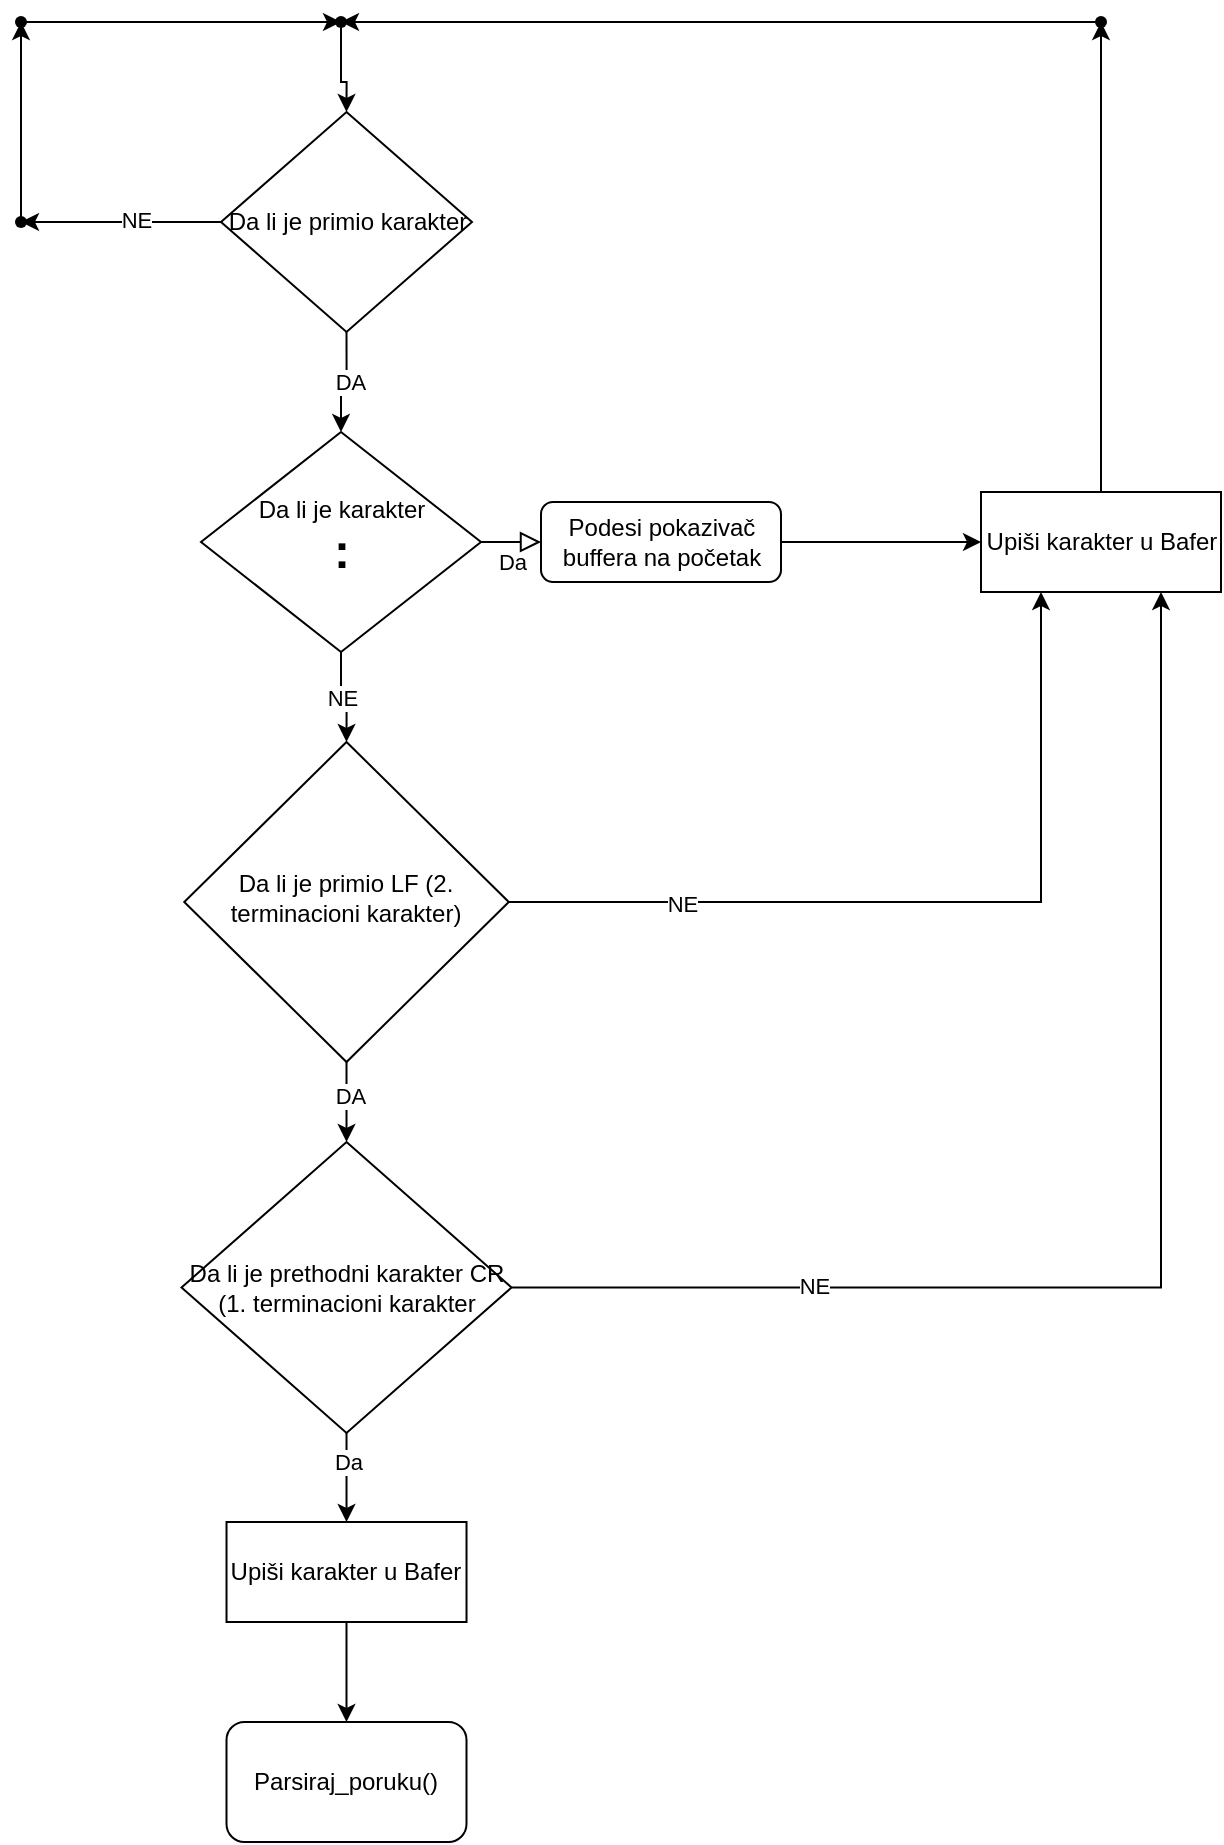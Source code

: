 <mxfile version="22.1.18" type="device">
  <diagram id="C5RBs43oDa-KdzZeNtuy" name="Page-1">
    <mxGraphModel dx="1188" dy="664" grid="1" gridSize="10" guides="1" tooltips="1" connect="1" arrows="1" fold="1" page="1" pageScale="1" pageWidth="827" pageHeight="1169" math="0" shadow="0">
      <root>
        <mxCell id="WIyWlLk6GJQsqaUBKTNV-0" />
        <mxCell id="WIyWlLk6GJQsqaUBKTNV-1" parent="WIyWlLk6GJQsqaUBKTNV-0" />
        <mxCell id="WIyWlLk6GJQsqaUBKTNV-5" value="Da" style="edgeStyle=orthogonalEdgeStyle;rounded=0;html=1;jettySize=auto;orthogonalLoop=1;fontSize=11;endArrow=block;endFill=0;endSize=8;strokeWidth=1;shadow=0;labelBackgroundColor=none;" parent="WIyWlLk6GJQsqaUBKTNV-1" source="WIyWlLk6GJQsqaUBKTNV-6" target="WIyWlLk6GJQsqaUBKTNV-7" edge="1">
          <mxGeometry y="10" relative="1" as="geometry">
            <mxPoint as="offset" />
          </mxGeometry>
        </mxCell>
        <mxCell id="uDtWZkDJvI4aYar6_mcK-8" style="edgeStyle=orthogonalEdgeStyle;rounded=0;orthogonalLoop=1;jettySize=auto;html=1;exitX=0.5;exitY=1;exitDx=0;exitDy=0;entryX=0.5;entryY=0;entryDx=0;entryDy=0;" edge="1" parent="WIyWlLk6GJQsqaUBKTNV-1" source="WIyWlLk6GJQsqaUBKTNV-6" target="WIyWlLk6GJQsqaUBKTNV-10">
          <mxGeometry relative="1" as="geometry" />
        </mxCell>
        <mxCell id="uDtWZkDJvI4aYar6_mcK-9" value="NE" style="edgeLabel;html=1;align=center;verticalAlign=middle;resizable=0;points=[];" vertex="1" connectable="0" parent="uDtWZkDJvI4aYar6_mcK-8">
          <mxGeometry x="-0.054" relative="1" as="geometry">
            <mxPoint as="offset" />
          </mxGeometry>
        </mxCell>
        <mxCell id="WIyWlLk6GJQsqaUBKTNV-6" value="Da li je karakter&lt;br&gt;&lt;b&gt;&lt;font style=&quot;font-size: 24px;&quot;&gt;:&lt;/font&gt;&lt;/b&gt;" style="rhombus;whiteSpace=wrap;html=1;shadow=0;fontFamily=Helvetica;fontSize=12;align=center;strokeWidth=1;spacing=6;spacingTop=-4;" parent="WIyWlLk6GJQsqaUBKTNV-1" vertex="1">
          <mxGeometry x="164.5" y="235" width="140" height="110" as="geometry" />
        </mxCell>
        <mxCell id="uDtWZkDJvI4aYar6_mcK-23" style="edgeStyle=orthogonalEdgeStyle;rounded=0;orthogonalLoop=1;jettySize=auto;html=1;exitX=1;exitY=0.5;exitDx=0;exitDy=0;entryX=0;entryY=0.5;entryDx=0;entryDy=0;" edge="1" parent="WIyWlLk6GJQsqaUBKTNV-1" source="WIyWlLk6GJQsqaUBKTNV-7" target="uDtWZkDJvI4aYar6_mcK-10">
          <mxGeometry relative="1" as="geometry" />
        </mxCell>
        <mxCell id="WIyWlLk6GJQsqaUBKTNV-7" value="Podesi pokazivač buffera na početak" style="rounded=1;whiteSpace=wrap;html=1;fontSize=12;glass=0;strokeWidth=1;shadow=0;" parent="WIyWlLk6GJQsqaUBKTNV-1" vertex="1">
          <mxGeometry x="334.5" y="270" width="120" height="40" as="geometry" />
        </mxCell>
        <mxCell id="uDtWZkDJvI4aYar6_mcK-2" style="edgeStyle=orthogonalEdgeStyle;rounded=0;orthogonalLoop=1;jettySize=auto;html=1;exitX=0.5;exitY=1;exitDx=0;exitDy=0;entryX=0.5;entryY=0;entryDx=0;entryDy=0;" edge="1" parent="WIyWlLk6GJQsqaUBKTNV-1" source="WIyWlLk6GJQsqaUBKTNV-10" target="uDtWZkDJvI4aYar6_mcK-0">
          <mxGeometry relative="1" as="geometry" />
        </mxCell>
        <mxCell id="uDtWZkDJvI4aYar6_mcK-7" value="DA" style="edgeLabel;html=1;align=center;verticalAlign=middle;resizable=0;points=[];" vertex="1" connectable="0" parent="uDtWZkDJvI4aYar6_mcK-2">
          <mxGeometry x="-0.184" y="1" relative="1" as="geometry">
            <mxPoint as="offset" />
          </mxGeometry>
        </mxCell>
        <mxCell id="uDtWZkDJvI4aYar6_mcK-50" style="edgeStyle=orthogonalEdgeStyle;rounded=0;orthogonalLoop=1;jettySize=auto;html=1;exitX=1;exitY=0.5;exitDx=0;exitDy=0;entryX=0.25;entryY=1;entryDx=0;entryDy=0;" edge="1" parent="WIyWlLk6GJQsqaUBKTNV-1" source="WIyWlLk6GJQsqaUBKTNV-10" target="uDtWZkDJvI4aYar6_mcK-10">
          <mxGeometry relative="1" as="geometry" />
        </mxCell>
        <mxCell id="uDtWZkDJvI4aYar6_mcK-52" value="NE" style="edgeLabel;html=1;align=center;verticalAlign=middle;resizable=0;points=[];" vertex="1" connectable="0" parent="uDtWZkDJvI4aYar6_mcK-50">
          <mxGeometry x="-0.591" y="-1" relative="1" as="geometry">
            <mxPoint as="offset" />
          </mxGeometry>
        </mxCell>
        <mxCell id="WIyWlLk6GJQsqaUBKTNV-10" value="Da li je primio LF (2. terminacioni karakter)" style="rhombus;whiteSpace=wrap;html=1;shadow=0;fontFamily=Helvetica;fontSize=12;align=center;strokeWidth=1;spacing=6;spacingTop=-4;" parent="WIyWlLk6GJQsqaUBKTNV-1" vertex="1">
          <mxGeometry x="156.13" y="390" width="162.25" height="160" as="geometry" />
        </mxCell>
        <mxCell id="uDtWZkDJvI4aYar6_mcK-5" style="edgeStyle=orthogonalEdgeStyle;rounded=0;orthogonalLoop=1;jettySize=auto;html=1;exitX=0.5;exitY=1;exitDx=0;exitDy=0;entryX=0.5;entryY=0;entryDx=0;entryDy=0;" edge="1" parent="WIyWlLk6GJQsqaUBKTNV-1" source="uDtWZkDJvI4aYar6_mcK-0" target="uDtWZkDJvI4aYar6_mcK-48">
          <mxGeometry relative="1" as="geometry">
            <mxPoint x="235" y="820" as="targetPoint" />
            <Array as="points" />
          </mxGeometry>
        </mxCell>
        <mxCell id="uDtWZkDJvI4aYar6_mcK-6" value="Da" style="edgeLabel;html=1;align=center;verticalAlign=middle;resizable=0;points=[];" vertex="1" connectable="0" parent="uDtWZkDJvI4aYar6_mcK-5">
          <mxGeometry x="-0.371" y="-2" relative="1" as="geometry">
            <mxPoint x="2" as="offset" />
          </mxGeometry>
        </mxCell>
        <mxCell id="uDtWZkDJvI4aYar6_mcK-51" style="edgeStyle=orthogonalEdgeStyle;rounded=0;orthogonalLoop=1;jettySize=auto;html=1;entryX=0.75;entryY=1;entryDx=0;entryDy=0;" edge="1" parent="WIyWlLk6GJQsqaUBKTNV-1" source="uDtWZkDJvI4aYar6_mcK-0" target="uDtWZkDJvI4aYar6_mcK-10">
          <mxGeometry relative="1" as="geometry" />
        </mxCell>
        <mxCell id="uDtWZkDJvI4aYar6_mcK-53" value="NE" style="edgeLabel;html=1;align=center;verticalAlign=middle;resizable=0;points=[];" vertex="1" connectable="0" parent="uDtWZkDJvI4aYar6_mcK-51">
          <mxGeometry x="-0.552" y="1" relative="1" as="geometry">
            <mxPoint as="offset" />
          </mxGeometry>
        </mxCell>
        <mxCell id="uDtWZkDJvI4aYar6_mcK-0" value="Da li je prethodni karakter CR&lt;br&gt;(1. terminacioni karakter" style="rhombus;whiteSpace=wrap;html=1;" vertex="1" parent="WIyWlLk6GJQsqaUBKTNV-1">
          <mxGeometry x="154.76" y="590" width="165" height="145.5" as="geometry" />
        </mxCell>
        <mxCell id="uDtWZkDJvI4aYar6_mcK-4" value="Parsiraj_poruku()" style="rounded=1;whiteSpace=wrap;html=1;" vertex="1" parent="WIyWlLk6GJQsqaUBKTNV-1">
          <mxGeometry x="177.25" y="880" width="120" height="60" as="geometry" />
        </mxCell>
        <mxCell id="uDtWZkDJvI4aYar6_mcK-40" value="" style="edgeStyle=orthogonalEdgeStyle;rounded=0;orthogonalLoop=1;jettySize=auto;html=1;" edge="1" parent="WIyWlLk6GJQsqaUBKTNV-1" source="uDtWZkDJvI4aYar6_mcK-10" target="uDtWZkDJvI4aYar6_mcK-39">
          <mxGeometry relative="1" as="geometry" />
        </mxCell>
        <mxCell id="uDtWZkDJvI4aYar6_mcK-10" value="Upiši karakter u Bafer" style="rounded=0;whiteSpace=wrap;html=1;" vertex="1" parent="WIyWlLk6GJQsqaUBKTNV-1">
          <mxGeometry x="554.5" y="265" width="120" height="50" as="geometry" />
        </mxCell>
        <mxCell id="uDtWZkDJvI4aYar6_mcK-16" style="edgeStyle=orthogonalEdgeStyle;rounded=0;orthogonalLoop=1;jettySize=auto;html=1;exitX=0.5;exitY=1;exitDx=0;exitDy=0;entryX=0.5;entryY=0;entryDx=0;entryDy=0;" edge="1" parent="WIyWlLk6GJQsqaUBKTNV-1" source="uDtWZkDJvI4aYar6_mcK-15" target="WIyWlLk6GJQsqaUBKTNV-6">
          <mxGeometry relative="1" as="geometry" />
        </mxCell>
        <mxCell id="uDtWZkDJvI4aYar6_mcK-17" value="DA" style="edgeLabel;html=1;align=center;verticalAlign=middle;resizable=0;points=[];" vertex="1" connectable="0" parent="uDtWZkDJvI4aYar6_mcK-16">
          <mxGeometry x="-0.072" y="1" relative="1" as="geometry">
            <mxPoint as="offset" />
          </mxGeometry>
        </mxCell>
        <mxCell id="uDtWZkDJvI4aYar6_mcK-29" value="" style="edgeStyle=orthogonalEdgeStyle;rounded=0;orthogonalLoop=1;jettySize=auto;html=1;" edge="1" parent="WIyWlLk6GJQsqaUBKTNV-1" source="uDtWZkDJvI4aYar6_mcK-15" target="uDtWZkDJvI4aYar6_mcK-28">
          <mxGeometry relative="1" as="geometry" />
        </mxCell>
        <mxCell id="uDtWZkDJvI4aYar6_mcK-38" value="NE" style="edgeLabel;html=1;align=center;verticalAlign=middle;resizable=0;points=[];" vertex="1" connectable="0" parent="uDtWZkDJvI4aYar6_mcK-29">
          <mxGeometry x="-0.139" y="-1" relative="1" as="geometry">
            <mxPoint as="offset" />
          </mxGeometry>
        </mxCell>
        <mxCell id="uDtWZkDJvI4aYar6_mcK-15" value="Da li je primio karakter" style="rhombus;whiteSpace=wrap;html=1;" vertex="1" parent="WIyWlLk6GJQsqaUBKTNV-1">
          <mxGeometry x="174.5" y="75" width="125.5" height="110" as="geometry" />
        </mxCell>
        <mxCell id="uDtWZkDJvI4aYar6_mcK-34" value="" style="edgeStyle=orthogonalEdgeStyle;rounded=0;orthogonalLoop=1;jettySize=auto;html=1;" edge="1" parent="WIyWlLk6GJQsqaUBKTNV-1" source="uDtWZkDJvI4aYar6_mcK-28" target="uDtWZkDJvI4aYar6_mcK-33">
          <mxGeometry relative="1" as="geometry" />
        </mxCell>
        <mxCell id="uDtWZkDJvI4aYar6_mcK-28" value="" style="shape=waypoint;sketch=0;size=6;pointerEvents=1;points=[];fillColor=default;resizable=0;rotatable=0;perimeter=centerPerimeter;snapToPoint=1;" vertex="1" parent="WIyWlLk6GJQsqaUBKTNV-1">
          <mxGeometry x="64.5" y="120" width="20" height="20" as="geometry" />
        </mxCell>
        <mxCell id="uDtWZkDJvI4aYar6_mcK-36" value="" style="edgeStyle=orthogonalEdgeStyle;rounded=0;orthogonalLoop=1;jettySize=auto;html=1;" edge="1" parent="WIyWlLk6GJQsqaUBKTNV-1" source="uDtWZkDJvI4aYar6_mcK-33" target="uDtWZkDJvI4aYar6_mcK-35">
          <mxGeometry relative="1" as="geometry" />
        </mxCell>
        <mxCell id="uDtWZkDJvI4aYar6_mcK-33" value="" style="shape=waypoint;sketch=0;size=6;pointerEvents=1;points=[];fillColor=default;resizable=0;rotatable=0;perimeter=centerPerimeter;snapToPoint=1;" vertex="1" parent="WIyWlLk6GJQsqaUBKTNV-1">
          <mxGeometry x="64.5" y="20" width="20" height="20" as="geometry" />
        </mxCell>
        <mxCell id="uDtWZkDJvI4aYar6_mcK-37" style="edgeStyle=orthogonalEdgeStyle;rounded=0;orthogonalLoop=1;jettySize=auto;html=1;entryX=0.5;entryY=0;entryDx=0;entryDy=0;" edge="1" parent="WIyWlLk6GJQsqaUBKTNV-1" source="uDtWZkDJvI4aYar6_mcK-35" target="uDtWZkDJvI4aYar6_mcK-15">
          <mxGeometry relative="1" as="geometry" />
        </mxCell>
        <mxCell id="uDtWZkDJvI4aYar6_mcK-35" value="" style="shape=waypoint;sketch=0;size=6;pointerEvents=1;points=[];fillColor=default;resizable=0;rotatable=0;perimeter=centerPerimeter;snapToPoint=1;" vertex="1" parent="WIyWlLk6GJQsqaUBKTNV-1">
          <mxGeometry x="224.5" y="20" width="20" height="20" as="geometry" />
        </mxCell>
        <mxCell id="uDtWZkDJvI4aYar6_mcK-39" value="" style="shape=waypoint;sketch=0;size=6;pointerEvents=1;points=[];fillColor=default;resizable=0;rotatable=0;perimeter=centerPerimeter;snapToPoint=1;rounded=0;" vertex="1" parent="WIyWlLk6GJQsqaUBKTNV-1">
          <mxGeometry x="604.5" y="20" width="20" height="20" as="geometry" />
        </mxCell>
        <mxCell id="uDtWZkDJvI4aYar6_mcK-41" style="edgeStyle=orthogonalEdgeStyle;rounded=0;orthogonalLoop=1;jettySize=auto;html=1;entryX=0.667;entryY=0.717;entryDx=0;entryDy=0;entryPerimeter=0;" edge="1" parent="WIyWlLk6GJQsqaUBKTNV-1" source="uDtWZkDJvI4aYar6_mcK-39" target="uDtWZkDJvI4aYar6_mcK-35">
          <mxGeometry relative="1" as="geometry" />
        </mxCell>
        <mxCell id="uDtWZkDJvI4aYar6_mcK-49" style="edgeStyle=orthogonalEdgeStyle;rounded=0;orthogonalLoop=1;jettySize=auto;html=1;entryX=0.5;entryY=0;entryDx=0;entryDy=0;" edge="1" parent="WIyWlLk6GJQsqaUBKTNV-1" source="uDtWZkDJvI4aYar6_mcK-48" target="uDtWZkDJvI4aYar6_mcK-4">
          <mxGeometry relative="1" as="geometry" />
        </mxCell>
        <mxCell id="uDtWZkDJvI4aYar6_mcK-48" value="Upiši karakter u Bafer" style="rounded=0;whiteSpace=wrap;html=1;" vertex="1" parent="WIyWlLk6GJQsqaUBKTNV-1">
          <mxGeometry x="177.26" y="780" width="120" height="50" as="geometry" />
        </mxCell>
      </root>
    </mxGraphModel>
  </diagram>
</mxfile>
